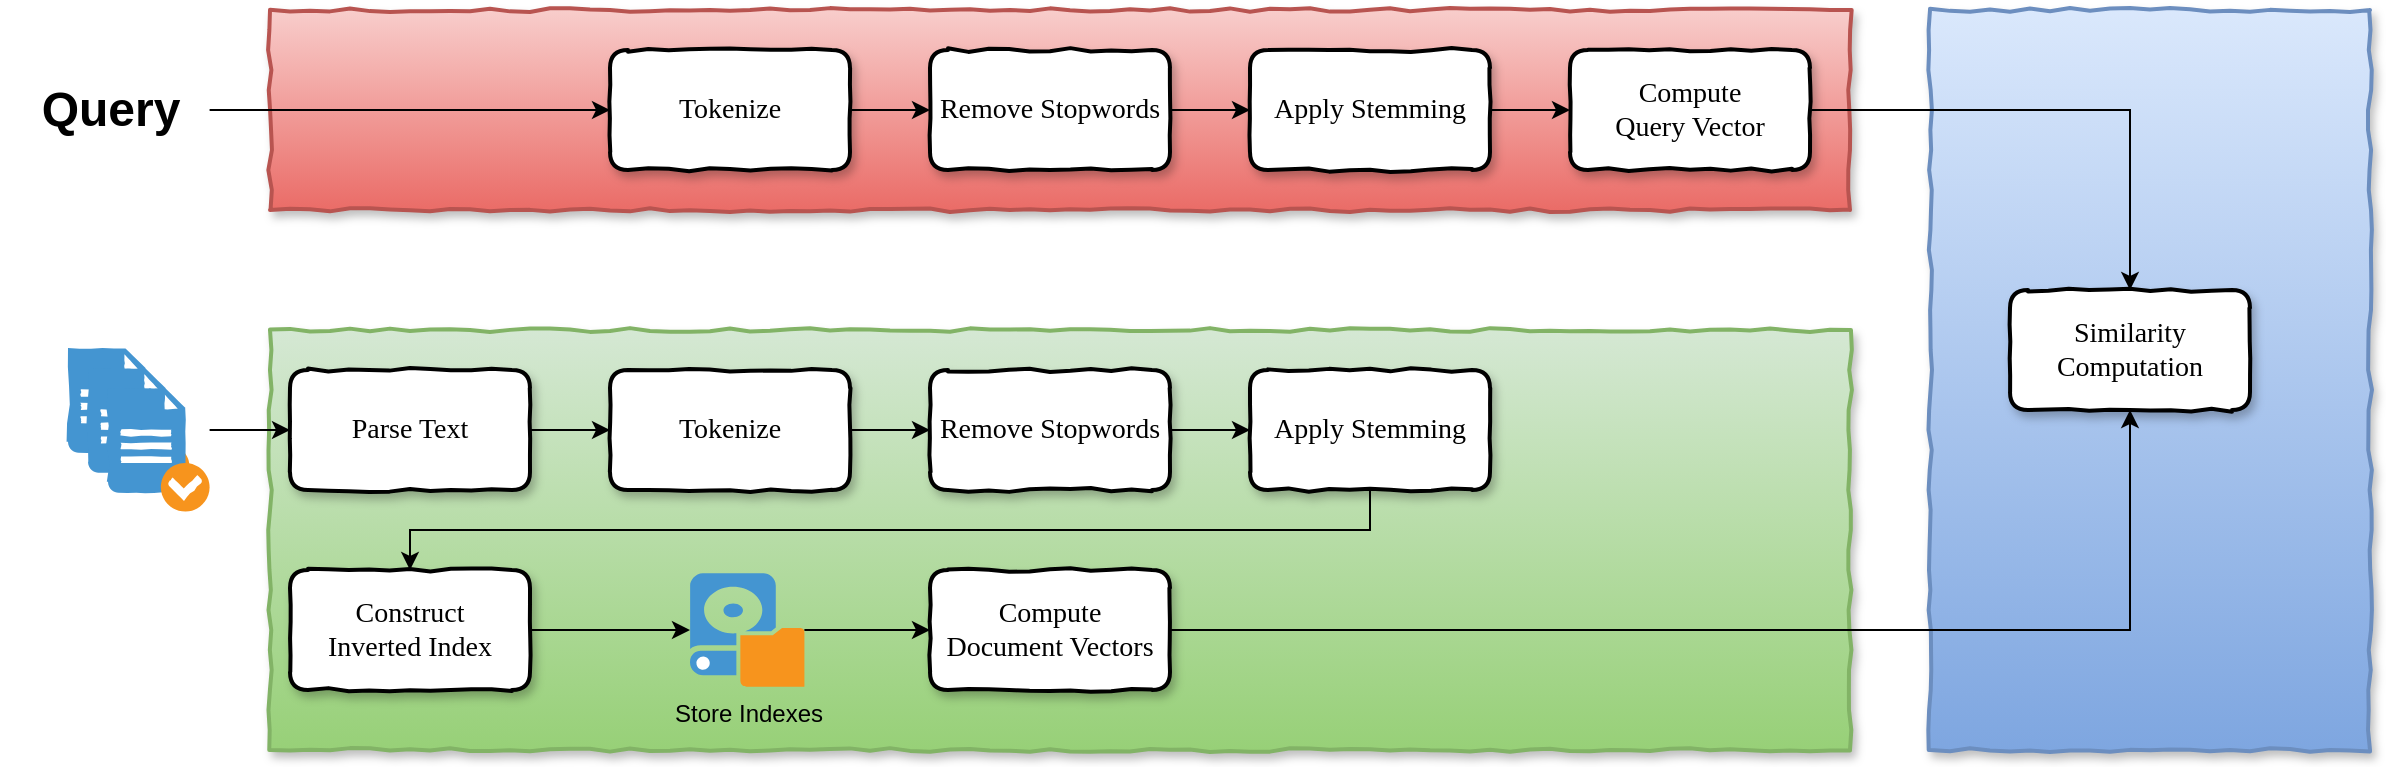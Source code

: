 <mxfile version="13.0.3" type="device"><diagram id="B7Rcl-qDkvjg0qifDgCh" name="第 1 页"><mxGraphModel dx="2205" dy="1925" grid="1" gridSize="10" guides="1" tooltips="1" connect="1" arrows="1" fold="1" page="1" pageScale="1" pageWidth="850" pageHeight="1100" math="0" shadow="0"><root><mxCell id="0"/><mxCell id="1" parent="0"/><mxCell id="V3qP6yy64HuEoxU-6ARD-38" value="" style="rounded=0;whiteSpace=wrap;html=1;shadow=1;glass=0;comic=1;strokeWidth=2;fillColor=#dae8fc;gradientColor=#7ea6e0;strokeColor=#6c8ebf;" parent="1" vertex="1"><mxGeometry x="860" y="-100" width="220" height="370" as="geometry"/></mxCell><mxCell id="V3qP6yy64HuEoxU-6ARD-36" value="" style="rounded=0;whiteSpace=wrap;html=1;shadow=1;glass=0;comic=1;strokeWidth=2;fillColor=#f8cecc;gradientColor=#ea6b66;strokeColor=#b85450;" parent="1" vertex="1"><mxGeometry x="30" y="-100" width="790" height="100" as="geometry"/></mxCell><mxCell id="V3qP6yy64HuEoxU-6ARD-35" value="" style="rounded=0;whiteSpace=wrap;html=1;shadow=1;glass=0;comic=1;strokeWidth=2;fillColor=#d5e8d4;gradientColor=#97d077;strokeColor=#82b366;" parent="1" vertex="1"><mxGeometry x="30" y="60" width="790" height="210" as="geometry"/></mxCell><mxCell id="V3qP6yy64HuEoxU-6ARD-16" style="edgeStyle=orthogonalEdgeStyle;rounded=0;orthogonalLoop=1;jettySize=auto;html=1;exitX=1;exitY=0.5;exitDx=0;exitDy=0;entryX=0;entryY=0.5;entryDx=0;entryDy=0;" parent="1" source="V3qP6yy64HuEoxU-6ARD-1" target="V3qP6yy64HuEoxU-6ARD-14" edge="1"><mxGeometry relative="1" as="geometry"/></mxCell><mxCell id="V3qP6yy64HuEoxU-6ARD-1" value="&lt;font style=&quot;font-size: 14px&quot; face=&quot;Times New Roman&quot;&gt;Parse Text&lt;/font&gt;" style="rounded=1;whiteSpace=wrap;html=1;strokeWidth=2;comic=1;glass=0;shadow=1;" parent="1" vertex="1"><mxGeometry x="40" y="80" width="120" height="60" as="geometry"/></mxCell><mxCell id="V3qP6yy64HuEoxU-6ARD-24" style="edgeStyle=orthogonalEdgeStyle;rounded=0;orthogonalLoop=1;jettySize=auto;html=1;entryX=0;entryY=0.5;entryDx=0;entryDy=0;" parent="1" source="V3qP6yy64HuEoxU-6ARD-11" target="V3qP6yy64HuEoxU-6ARD-23" edge="1"><mxGeometry relative="1" as="geometry"/></mxCell><mxCell id="V3qP6yy64HuEoxU-6ARD-11" value="Store Indexes" style="shadow=0;dashed=0;html=1;strokeColor=none;fillColor=#4495D1;labelPosition=center;verticalLabelPosition=bottom;verticalAlign=top;align=center;outlineConnect=0;shape=mxgraph.veeam.local_disk;" parent="1" vertex="1"><mxGeometry x="240" y="181.6" width="57.2" height="56.8" as="geometry"/></mxCell><mxCell id="V3qP6yy64HuEoxU-6ARD-17" style="edgeStyle=orthogonalEdgeStyle;rounded=0;orthogonalLoop=1;jettySize=auto;html=1;exitX=1;exitY=0.5;exitDx=0;exitDy=0;entryX=0;entryY=0.5;entryDx=0;entryDy=0;" parent="1" source="V3qP6yy64HuEoxU-6ARD-14" target="V3qP6yy64HuEoxU-6ARD-15" edge="1"><mxGeometry relative="1" as="geometry"/></mxCell><mxCell id="V3qP6yy64HuEoxU-6ARD-14" value="&lt;font face=&quot;Times New Roman&quot; style=&quot;font-size: 14px&quot;&gt;Tokenize&lt;/font&gt;" style="rounded=1;whiteSpace=wrap;html=1;strokeWidth=2;comic=1;glass=0;shadow=1;" parent="1" vertex="1"><mxGeometry x="200" y="80" width="120" height="60" as="geometry"/></mxCell><mxCell id="V3qP6yy64HuEoxU-6ARD-19" style="edgeStyle=orthogonalEdgeStyle;rounded=0;orthogonalLoop=1;jettySize=auto;html=1;exitX=1;exitY=0.5;exitDx=0;exitDy=0;" parent="1" source="V3qP6yy64HuEoxU-6ARD-15" target="V3qP6yy64HuEoxU-6ARD-18" edge="1"><mxGeometry relative="1" as="geometry"/></mxCell><mxCell id="V3qP6yy64HuEoxU-6ARD-15" value="&lt;font face=&quot;Times New Roman&quot; style=&quot;font-size: 14px&quot;&gt;Remove Stopwords&lt;/font&gt;" style="rounded=1;whiteSpace=wrap;html=1;strokeWidth=2;comic=1;glass=0;shadow=1;" parent="1" vertex="1"><mxGeometry x="360" y="80" width="120" height="60" as="geometry"/></mxCell><mxCell id="V3qP6yy64HuEoxU-6ARD-21" style="edgeStyle=orthogonalEdgeStyle;rounded=0;orthogonalLoop=1;jettySize=auto;html=1;exitX=0.5;exitY=1;exitDx=0;exitDy=0;" parent="1" source="V3qP6yy64HuEoxU-6ARD-18" target="V3qP6yy64HuEoxU-6ARD-20" edge="1"><mxGeometry relative="1" as="geometry"/></mxCell><mxCell id="V3qP6yy64HuEoxU-6ARD-18" value="&lt;font face=&quot;Times New Roman&quot; style=&quot;font-size: 14px&quot;&gt;Apply Stemming&lt;/font&gt;" style="rounded=1;whiteSpace=wrap;html=1;strokeWidth=2;comic=1;glass=0;shadow=1;" parent="1" vertex="1"><mxGeometry x="520" y="80" width="120" height="60" as="geometry"/></mxCell><mxCell id="V3qP6yy64HuEoxU-6ARD-22" style="edgeStyle=orthogonalEdgeStyle;rounded=0;orthogonalLoop=1;jettySize=auto;html=1;exitX=1;exitY=0.5;exitDx=0;exitDy=0;" parent="1" source="V3qP6yy64HuEoxU-6ARD-20" target="V3qP6yy64HuEoxU-6ARD-11" edge="1"><mxGeometry relative="1" as="geometry"/></mxCell><mxCell id="V3qP6yy64HuEoxU-6ARD-20" value="&lt;font face=&quot;Times New Roman&quot;&gt;&lt;span style=&quot;font-size: 14px&quot;&gt;Construct &lt;br&gt;Inverted Index&lt;/span&gt;&lt;/font&gt;" style="rounded=1;whiteSpace=wrap;html=1;strokeWidth=2;comic=1;glass=0;shadow=1;" parent="1" vertex="1"><mxGeometry x="40" y="180" width="120" height="60" as="geometry"/></mxCell><mxCell id="SRyMxWwBKQt6xAv2p73R-3" style="edgeStyle=orthogonalEdgeStyle;rounded=0;orthogonalLoop=1;jettySize=auto;html=1;" parent="1" source="V3qP6yy64HuEoxU-6ARD-23" target="V3qP6yy64HuEoxU-6ARD-37" edge="1"><mxGeometry relative="1" as="geometry"/></mxCell><mxCell id="V3qP6yy64HuEoxU-6ARD-23" value="&lt;font face=&quot;Times New Roman&quot;&gt;&lt;span style=&quot;font-size: 14px&quot;&gt;Compute &lt;br&gt;Document Vectors&lt;/span&gt;&lt;/font&gt;" style="rounded=1;whiteSpace=wrap;html=1;strokeWidth=2;comic=1;glass=0;shadow=1;" parent="1" vertex="1"><mxGeometry x="360" y="180" width="120" height="60" as="geometry"/></mxCell><mxCell id="V3qP6yy64HuEoxU-6ARD-26" style="edgeStyle=orthogonalEdgeStyle;rounded=0;orthogonalLoop=1;jettySize=auto;html=1;entryX=0;entryY=0.5;entryDx=0;entryDy=0;" parent="1" source="V3qP6yy64HuEoxU-6ARD-52" target="V3qP6yy64HuEoxU-6ARD-29" edge="1"><mxGeometry relative="1" as="geometry"><mxPoint x="160" y="-50" as="sourcePoint"/></mxGeometry></mxCell><mxCell id="V3qP6yy64HuEoxU-6ARD-28" style="edgeStyle=orthogonalEdgeStyle;rounded=0;orthogonalLoop=1;jettySize=auto;html=1;exitX=1;exitY=0.5;exitDx=0;exitDy=0;entryX=0;entryY=0.5;entryDx=0;entryDy=0;" parent="1" source="V3qP6yy64HuEoxU-6ARD-29" target="V3qP6yy64HuEoxU-6ARD-31" edge="1"><mxGeometry relative="1" as="geometry"/></mxCell><mxCell id="V3qP6yy64HuEoxU-6ARD-29" value="&lt;font face=&quot;Times New Roman&quot; style=&quot;font-size: 14px&quot;&gt;Tokenize&lt;/font&gt;" style="rounded=1;whiteSpace=wrap;html=1;strokeWidth=2;comic=1;glass=0;shadow=1;" parent="1" vertex="1"><mxGeometry x="200" y="-80" width="120" height="60" as="geometry"/></mxCell><mxCell id="V3qP6yy64HuEoxU-6ARD-30" style="edgeStyle=orthogonalEdgeStyle;rounded=0;orthogonalLoop=1;jettySize=auto;html=1;exitX=1;exitY=0.5;exitDx=0;exitDy=0;" parent="1" source="V3qP6yy64HuEoxU-6ARD-31" target="V3qP6yy64HuEoxU-6ARD-32" edge="1"><mxGeometry relative="1" as="geometry"/></mxCell><mxCell id="V3qP6yy64HuEoxU-6ARD-31" value="&lt;font face=&quot;Times New Roman&quot; style=&quot;font-size: 14px&quot;&gt;Remove Stopwords&lt;/font&gt;" style="rounded=1;whiteSpace=wrap;html=1;strokeWidth=2;comic=1;glass=0;shadow=1;" parent="1" vertex="1"><mxGeometry x="360" y="-80" width="120" height="60" as="geometry"/></mxCell><mxCell id="V3qP6yy64HuEoxU-6ARD-34" style="edgeStyle=orthogonalEdgeStyle;rounded=0;orthogonalLoop=1;jettySize=auto;html=1;exitX=1;exitY=0.5;exitDx=0;exitDy=0;entryX=0;entryY=0.5;entryDx=0;entryDy=0;" parent="1" source="V3qP6yy64HuEoxU-6ARD-32" target="V3qP6yy64HuEoxU-6ARD-33" edge="1"><mxGeometry relative="1" as="geometry"/></mxCell><mxCell id="V3qP6yy64HuEoxU-6ARD-32" value="&lt;font face=&quot;Times New Roman&quot; style=&quot;font-size: 14px&quot;&gt;Apply Stemming&lt;/font&gt;" style="rounded=1;whiteSpace=wrap;html=1;strokeWidth=2;comic=1;glass=0;shadow=1;" parent="1" vertex="1"><mxGeometry x="520" y="-80" width="120" height="60" as="geometry"/></mxCell><mxCell id="SRyMxWwBKQt6xAv2p73R-1" style="edgeStyle=orthogonalEdgeStyle;rounded=0;orthogonalLoop=1;jettySize=auto;html=1;exitX=1;exitY=0.5;exitDx=0;exitDy=0;" parent="1" source="V3qP6yy64HuEoxU-6ARD-33" target="V3qP6yy64HuEoxU-6ARD-37" edge="1"><mxGeometry relative="1" as="geometry"/></mxCell><mxCell id="V3qP6yy64HuEoxU-6ARD-33" value="&lt;font face=&quot;Times New Roman&quot;&gt;&lt;span style=&quot;font-size: 14px&quot;&gt;Compute &lt;br&gt;Query Vector&lt;/span&gt;&lt;/font&gt;" style="rounded=1;whiteSpace=wrap;html=1;strokeWidth=2;comic=1;glass=0;shadow=1;" parent="1" vertex="1"><mxGeometry x="680" y="-80" width="120" height="60" as="geometry"/></mxCell><mxCell id="V3qP6yy64HuEoxU-6ARD-37" value="&lt;font face=&quot;Times New Roman&quot;&gt;&lt;span style=&quot;font-size: 14px&quot;&gt;Similarity Computation&lt;/span&gt;&lt;/font&gt;" style="rounded=1;whiteSpace=wrap;html=1;strokeWidth=2;comic=1;glass=0;shadow=1;" parent="1" vertex="1"><mxGeometry x="900" y="40" width="120" height="60" as="geometry"/></mxCell><mxCell id="V3qP6yy64HuEoxU-6ARD-39" value="" style="shadow=0;dashed=0;html=1;strokeColor=none;fillColor=#4495D1;labelPosition=center;verticalLabelPosition=bottom;verticalAlign=top;align=center;outlineConnect=0;shape=mxgraph.veeam.checked_doc;rounded=1;glass=0;comic=1;" parent="1" vertex="1"><mxGeometry x="-71" y="69.2" width="50.8" height="61.6" as="geometry"/></mxCell><mxCell id="V3qP6yy64HuEoxU-6ARD-40" value="" style="shadow=0;dashed=0;html=1;strokeColor=none;fillColor=#4495D1;labelPosition=center;verticalLabelPosition=bottom;verticalAlign=top;align=center;outlineConnect=0;shape=mxgraph.veeam.checked_doc;rounded=1;glass=0;comic=1;" parent="1" vertex="1"><mxGeometry x="-61" y="79.2" width="50.8" height="61.6" as="geometry"/></mxCell><mxCell id="V3qP6yy64HuEoxU-6ARD-44" style="edgeStyle=orthogonalEdgeStyle;rounded=0;orthogonalLoop=1;jettySize=auto;html=1;entryX=0;entryY=0.5;entryDx=0;entryDy=0;" parent="1" source="V3qP6yy64HuEoxU-6ARD-41" target="V3qP6yy64HuEoxU-6ARD-1" edge="1"><mxGeometry relative="1" as="geometry"><Array as="points"><mxPoint x="10" y="110"/><mxPoint x="10" y="110"/></Array></mxGeometry></mxCell><mxCell id="V3qP6yy64HuEoxU-6ARD-41" value="" style="shadow=0;dashed=0;html=1;strokeColor=none;fillColor=#4495D1;labelPosition=center;verticalLabelPosition=bottom;verticalAlign=top;align=center;outlineConnect=0;shape=mxgraph.veeam.checked_doc;rounded=1;glass=0;comic=1;" parent="1" vertex="1"><mxGeometry x="-51" y="89.2" width="50.8" height="61.6" as="geometry"/></mxCell><mxCell id="V3qP6yy64HuEoxU-6ARD-52" value="Query" style="text;strokeColor=none;fillColor=none;html=1;fontSize=24;fontStyle=1;verticalAlign=middle;align=center;rounded=1;shadow=1;glass=0;comic=1;" parent="1" vertex="1"><mxGeometry x="-100.2" y="-70" width="100" height="40" as="geometry"/></mxCell></root></mxGraphModel></diagram></mxfile>